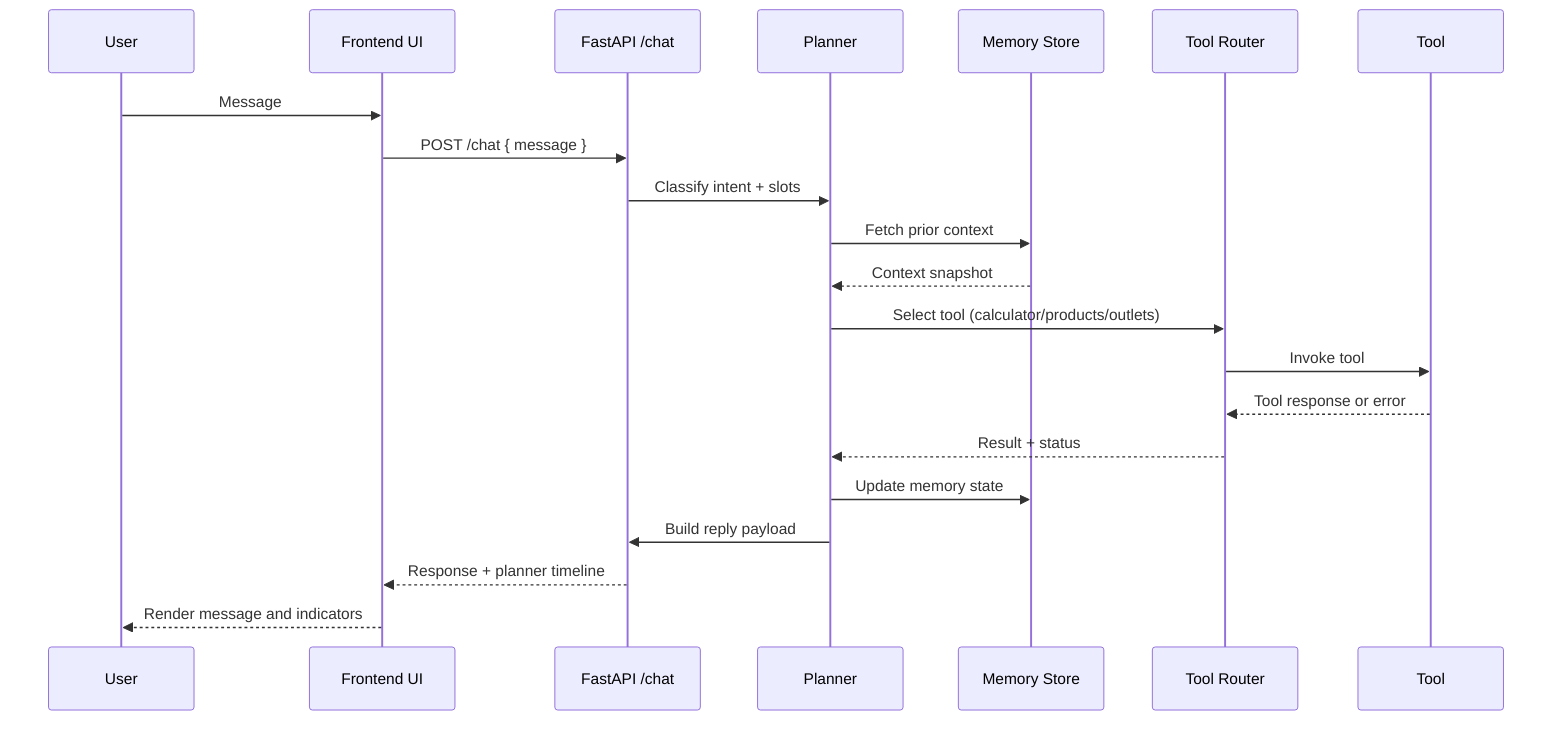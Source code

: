 sequenceDiagram
    participant U as User
    participant FE as Frontend UI
    participant API as FastAPI /chat
    participant PL as Planner
    participant MEM as Memory Store
    participant TR as Tool Router
    participant TL as Tool

    U->>FE: Message
    FE->>API: POST /chat { message }
    API->>PL: Classify intent + slots
    PL->>MEM: Fetch prior context
    MEM-->>PL: Context snapshot
    PL->>TR: Select tool (calculator/products/outlets)
    TR->>TL: Invoke tool
    TL-->>TR: Tool response or error
    TR-->>PL: Result + status
    PL->>MEM: Update memory state
    PL->>API: Build reply payload
    API-->>FE: Response + planner timeline
    FE-->>U: Render message and indicators